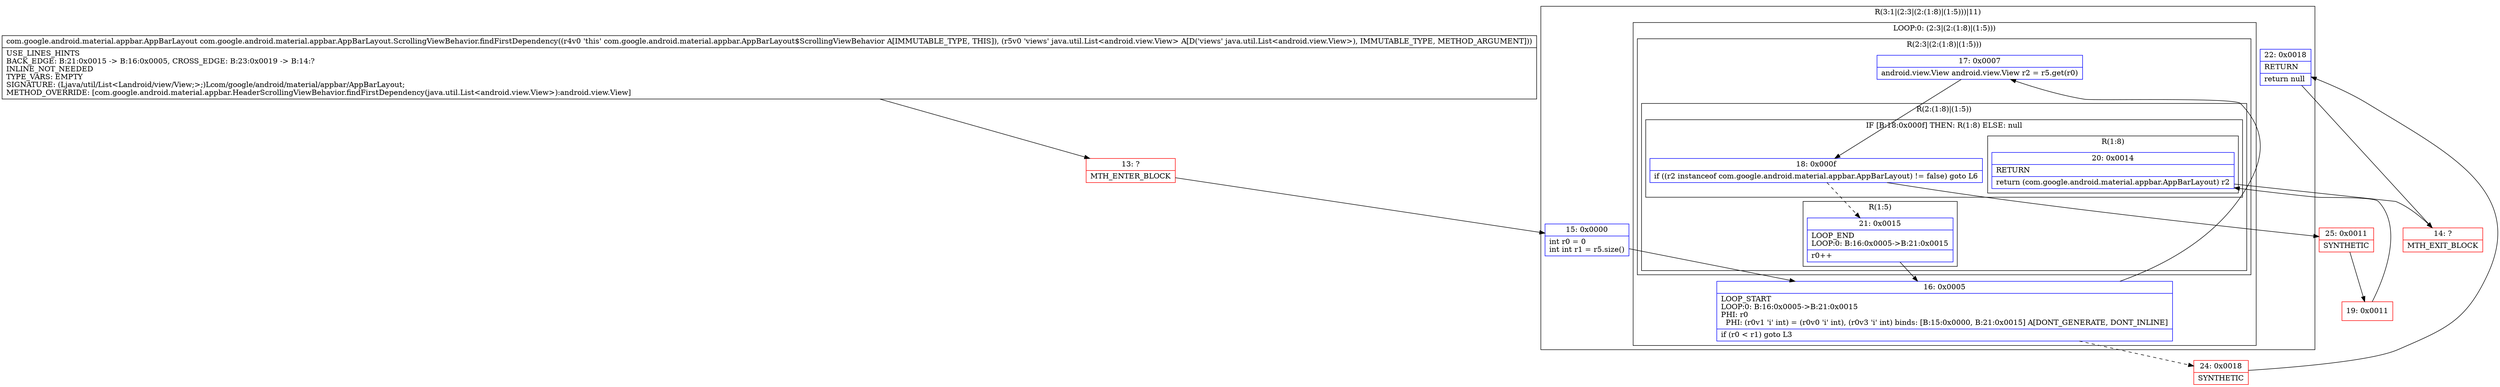 digraph "CFG forcom.google.android.material.appbar.AppBarLayout.ScrollingViewBehavior.findFirstDependency(Ljava\/util\/List;)Lcom\/google\/android\/material\/appbar\/AppBarLayout;" {
subgraph cluster_Region_246225642 {
label = "R(3:1|(2:3|(2:(1:8)|(1:5)))|11)";
node [shape=record,color=blue];
Node_15 [shape=record,label="{15\:\ 0x0000|int r0 = 0\lint int r1 = r5.size()\l}"];
subgraph cluster_LoopRegion_283390156 {
label = "LOOP:0: (2:3|(2:(1:8)|(1:5)))";
node [shape=record,color=blue];
Node_16 [shape=record,label="{16\:\ 0x0005|LOOP_START\lLOOP:0: B:16:0x0005\-\>B:21:0x0015\lPHI: r0 \l  PHI: (r0v1 'i' int) = (r0v0 'i' int), (r0v3 'i' int) binds: [B:15:0x0000, B:21:0x0015] A[DONT_GENERATE, DONT_INLINE]\l|if (r0 \< r1) goto L3\l}"];
subgraph cluster_Region_1779585228 {
label = "R(2:3|(2:(1:8)|(1:5)))";
node [shape=record,color=blue];
Node_17 [shape=record,label="{17\:\ 0x0007|android.view.View android.view.View r2 = r5.get(r0)\l}"];
subgraph cluster_Region_591507696 {
label = "R(2:(1:8)|(1:5))";
node [shape=record,color=blue];
subgraph cluster_IfRegion_202272046 {
label = "IF [B:18:0x000f] THEN: R(1:8) ELSE: null";
node [shape=record,color=blue];
Node_18 [shape=record,label="{18\:\ 0x000f|if ((r2 instanceof com.google.android.material.appbar.AppBarLayout) != false) goto L6\l}"];
subgraph cluster_Region_1029529139 {
label = "R(1:8)";
node [shape=record,color=blue];
Node_20 [shape=record,label="{20\:\ 0x0014|RETURN\l|return (com.google.android.material.appbar.AppBarLayout) r2\l}"];
}
}
subgraph cluster_Region_911862039 {
label = "R(1:5)";
node [shape=record,color=blue];
Node_21 [shape=record,label="{21\:\ 0x0015|LOOP_END\lLOOP:0: B:16:0x0005\-\>B:21:0x0015\l|r0++\l}"];
}
}
}
}
Node_22 [shape=record,label="{22\:\ 0x0018|RETURN\l|return null\l}"];
}
Node_13 [shape=record,color=red,label="{13\:\ ?|MTH_ENTER_BLOCK\l}"];
Node_25 [shape=record,color=red,label="{25\:\ 0x0011|SYNTHETIC\l}"];
Node_19 [shape=record,color=red,label="{19\:\ 0x0011}"];
Node_14 [shape=record,color=red,label="{14\:\ ?|MTH_EXIT_BLOCK\l}"];
Node_24 [shape=record,color=red,label="{24\:\ 0x0018|SYNTHETIC\l}"];
MethodNode[shape=record,label="{com.google.android.material.appbar.AppBarLayout com.google.android.material.appbar.AppBarLayout.ScrollingViewBehavior.findFirstDependency((r4v0 'this' com.google.android.material.appbar.AppBarLayout$ScrollingViewBehavior A[IMMUTABLE_TYPE, THIS]), (r5v0 'views' java.util.List\<android.view.View\> A[D('views' java.util.List\<android.view.View\>), IMMUTABLE_TYPE, METHOD_ARGUMENT]))  | USE_LINES_HINTS\lBACK_EDGE: B:21:0x0015 \-\> B:16:0x0005, CROSS_EDGE: B:23:0x0019 \-\> B:14:?\lINLINE_NOT_NEEDED\lTYPE_VARS: EMPTY\lSIGNATURE: (Ljava\/util\/List\<Landroid\/view\/View;\>;)Lcom\/google\/android\/material\/appbar\/AppBarLayout;\lMETHOD_OVERRIDE: [com.google.android.material.appbar.HeaderScrollingViewBehavior.findFirstDependency(java.util.List\<android.view.View\>):android.view.View]\l}"];
MethodNode -> Node_13;Node_15 -> Node_16;
Node_16 -> Node_17;
Node_16 -> Node_24[style=dashed];
Node_17 -> Node_18;
Node_18 -> Node_21[style=dashed];
Node_18 -> Node_25;
Node_20 -> Node_14;
Node_21 -> Node_16;
Node_22 -> Node_14;
Node_13 -> Node_15;
Node_25 -> Node_19;
Node_19 -> Node_20;
Node_24 -> Node_22;
}

